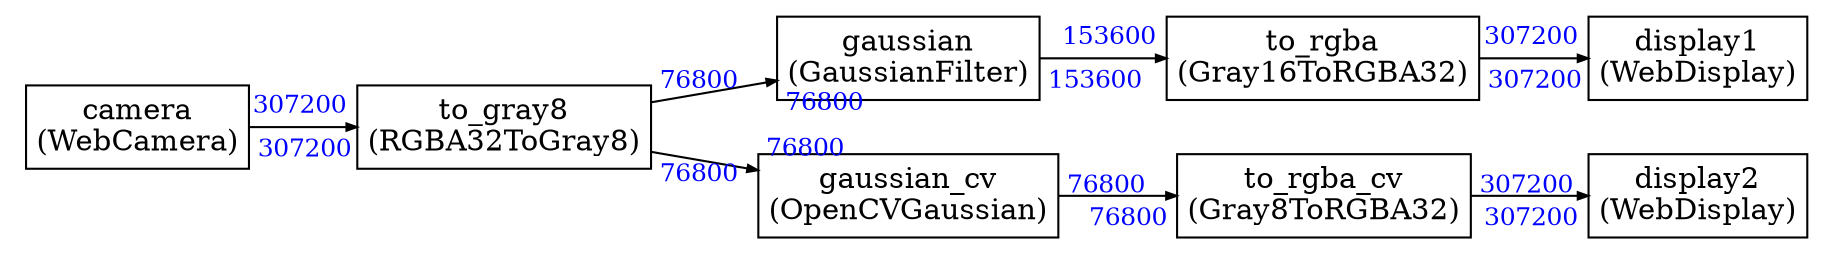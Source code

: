 



digraph structs {
    bgcolor = "white"
    node [shape=plaintext,color="black",fontcolor="black",fontname="Times-Roman"]
    rankdir=LR
    edge [arrowsize="0.5",color="black",fontcolor="black",fontname="Times-Roman"]



camera [label=<
<TABLE color="black" bgcolor="none" BORDER="0" CELLBORDER="1" CELLSPACING="0" CELLPADDING="4">
  <TR>
    <TD ALIGN="CENTER" PORT="i"><FONT COLOR="black" POINT-SIZE="14.0">camera<BR/>(WebCamera)</FONT></TD>
  </TR>
</TABLE>>];

to_gray8 [label=<
<TABLE color="black" bgcolor="none" BORDER="0" CELLBORDER="1" CELLSPACING="0" CELLPADDING="4">
  <TR>
    <TD ALIGN="CENTER" PORT="i"><FONT COLOR="black" POINT-SIZE="14.0">to_gray8<BR/>(RGBA32ToGray8)</FONT></TD>
  </TR>
</TABLE>>];

gaussian [label=<
<TABLE color="black" bgcolor="none" BORDER="0" CELLBORDER="1" CELLSPACING="0" CELLPADDING="4">
  <TR>
    <TD ALIGN="CENTER" PORT="i"><FONT COLOR="black" POINT-SIZE="14.0">gaussian<BR/>(GaussianFilter)</FONT></TD>
  </TR>
</TABLE>>];

to_rgba [label=<
<TABLE color="black" bgcolor="none" BORDER="0" CELLBORDER="1" CELLSPACING="0" CELLPADDING="4">
  <TR>
    <TD ALIGN="CENTER" PORT="i"><FONT COLOR="black" POINT-SIZE="14.0">to_rgba<BR/>(Gray16ToRGBA32)</FONT></TD>
  </TR>
</TABLE>>];

display1 [label=<
<TABLE color="black" bgcolor="none" BORDER="0" CELLBORDER="1" CELLSPACING="0" CELLPADDING="4">
  <TR>
    <TD ALIGN="CENTER" PORT="i"><FONT COLOR="black" POINT-SIZE="14.0">display1<BR/>(WebDisplay)</FONT></TD>
  </TR>
</TABLE>>];

gaussian_cv [label=<
<TABLE color="black" bgcolor="none" BORDER="0" CELLBORDER="1" CELLSPACING="0" CELLPADDING="4">
  <TR>
    <TD ALIGN="CENTER" PORT="i"><FONT COLOR="black" POINT-SIZE="14.0">gaussian_cv<BR/>(OpenCVGaussian)</FONT></TD>
  </TR>
</TABLE>>];

to_rgba_cv [label=<
<TABLE color="black" bgcolor="none" BORDER="0" CELLBORDER="1" CELLSPACING="0" CELLPADDING="4">
  <TR>
    <TD ALIGN="CENTER" PORT="i"><FONT COLOR="black" POINT-SIZE="14.0">to_rgba_cv<BR/>(Gray8ToRGBA32)</FONT></TD>
  </TR>
</TABLE>>];

display2 [label=<
<TABLE color="black" bgcolor="none" BORDER="0" CELLBORDER="1" CELLSPACING="0" CELLPADDING="4">
  <TR>
    <TD ALIGN="CENTER" PORT="i"><FONT COLOR="black" POINT-SIZE="14.0">display2<BR/>(WebDisplay)</FONT></TD>
  </TR>
</TABLE>>];



camera:i -> to_gray8:i [style="solid",color="black",label=""
,headlabel=<<TABLE BORDER="0" CELLPADDING="2"><TR><TD><FONT COLOR="blue" POINT-SIZE="12.0" >307200</FONT>
</TD></TR></TABLE>>
,taillabel=<<TABLE BORDER="0" CELLPADDING="2"><TR><TD><FONT COLOR="blue" POINT-SIZE="12.0" >307200</FONT>
</TD></TR></TABLE>>]

to_gray8:i -> gaussian:i [style="solid",color="black",label=""
,headlabel=<<TABLE BORDER="0" CELLPADDING="2"><TR><TD><FONT COLOR="blue" POINT-SIZE="12.0" >76800</FONT>
</TD></TR></TABLE>>
,taillabel=<<TABLE BORDER="0" CELLPADDING="2"><TR><TD><FONT COLOR="blue" POINT-SIZE="12.0" >76800</FONT>
</TD></TR></TABLE>>]

gaussian:i -> to_rgba:i [style="solid",color="black",label=""
,headlabel=<<TABLE BORDER="0" CELLPADDING="2"><TR><TD><FONT COLOR="blue" POINT-SIZE="12.0" >153600</FONT>
</TD></TR></TABLE>>
,taillabel=<<TABLE BORDER="0" CELLPADDING="2"><TR><TD><FONT COLOR="blue" POINT-SIZE="12.0" >153600</FONT>
</TD></TR></TABLE>>]

to_rgba:i -> display1:i [style="solid",color="black",label=""
,headlabel=<<TABLE BORDER="0" CELLPADDING="2"><TR><TD><FONT COLOR="blue" POINT-SIZE="12.0" >307200</FONT>
</TD></TR></TABLE>>
,taillabel=<<TABLE BORDER="0" CELLPADDING="2"><TR><TD><FONT COLOR="blue" POINT-SIZE="12.0" >307200</FONT>
</TD></TR></TABLE>>]

to_gray8:i -> gaussian_cv:i [style="solid",color="black",label=""
,headlabel=<<TABLE BORDER="0" CELLPADDING="2"><TR><TD><FONT COLOR="blue" POINT-SIZE="12.0" >76800</FONT>
</TD></TR></TABLE>>
,taillabel=<<TABLE BORDER="0" CELLPADDING="2"><TR><TD><FONT COLOR="blue" POINT-SIZE="12.0" >76800</FONT>
</TD></TR></TABLE>>]

gaussian_cv:i -> to_rgba_cv:i [style="solid",color="black",label=""
,headlabel=<<TABLE BORDER="0" CELLPADDING="2"><TR><TD><FONT COLOR="blue" POINT-SIZE="12.0" >76800</FONT>
</TD></TR></TABLE>>
,taillabel=<<TABLE BORDER="0" CELLPADDING="2"><TR><TD><FONT COLOR="blue" POINT-SIZE="12.0" >76800</FONT>
</TD></TR></TABLE>>]

to_rgba_cv:i -> display2:i [style="solid",color="black",label=""
,headlabel=<<TABLE BORDER="0" CELLPADDING="2"><TR><TD><FONT COLOR="blue" POINT-SIZE="12.0" >307200</FONT>
</TD></TR></TABLE>>
,taillabel=<<TABLE BORDER="0" CELLPADDING="2"><TR><TD><FONT COLOR="blue" POINT-SIZE="12.0" >307200</FONT>
</TD></TR></TABLE>>]


}
